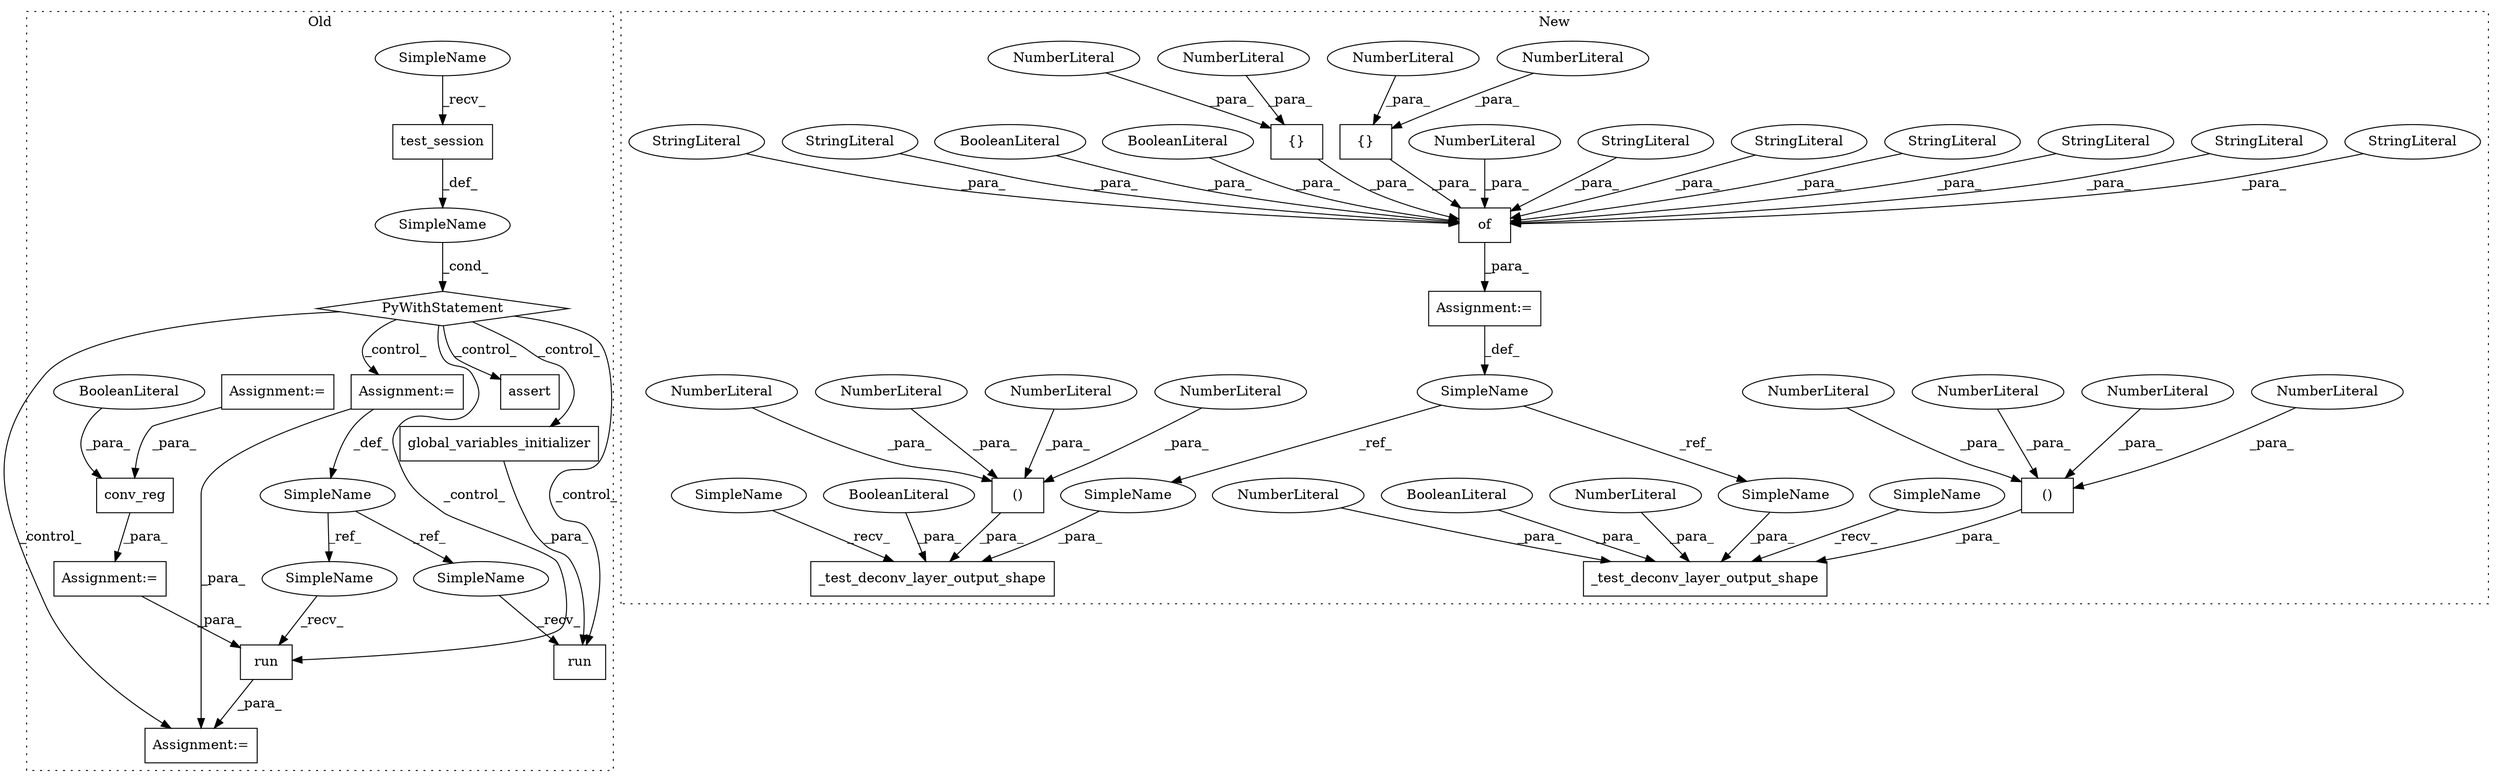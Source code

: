 digraph G {
subgraph cluster0 {
1 [label="run" a="32" s="7245,7261" l="4,1" shape="box"];
3 [label="Assignment:=" a="7" s="7239" l="1" shape="box"];
4 [label="Assignment:=" a="7" s="7068" l="1" shape="box"];
5 [label="Assignment:=" a="7" s="7162" l="4" shape="box"];
6 [label="run" a="32" s="7179,7224" l="4,1" shape="box"];
7 [label="PyWithStatement" a="104" s="7119,7148" l="10,2" shape="diamond"];
8 [label="SimpleName" a="42" s="" l="" shape="ellipse"];
9 [label="SimpleName" a="42" s="7162" l="4" shape="ellipse"];
10 [label="test_session" a="32" s="7134" l="14" shape="box"];
11 [label="global_variables_initializer" a="32" s="7194" l="30" shape="box"];
12 [label="Assignment:=" a="7" s="6927" l="1" shape="box"];
13 [label="assert" a="32" s="7275,7372" l="22,1" shape="box"];
18 [label="conv_reg" a="32" s="7069,7091" l="9,1" shape="box"];
19 [label="BooleanLiteral" a="9" s="7083" l="4" shape="ellipse"];
51 [label="SimpleName" a="42" s="7129" l="4" shape="ellipse"];
56 [label="SimpleName" a="42" s="7174" l="4" shape="ellipse"];
57 [label="SimpleName" a="42" s="7240" l="4" shape="ellipse"];
label = "Old";
style="dotted";
}
subgraph cluster1 {
2 [label="()" a="106" s="7387" l="61" shape="box"];
14 [label="NumberLiteral" a="34" s="7387" l="1" shape="ellipse"];
15 [label="NumberLiteral" a="34" s="7416" l="2" shape="ellipse"];
16 [label="NumberLiteral" a="34" s="7401" l="2" shape="ellipse"];
17 [label="NumberLiteral" a="34" s="7431" l="2" shape="ellipse"];
20 [label="_test_deconv_layer_output_shape" a="32" s="7336,7459" l="32,1" shape="box"];
21 [label="NumberLiteral" a="34" s="7368" l="1" shape="ellipse"];
22 [label="BooleanLiteral" a="9" s="7450" l="5" shape="ellipse"];
23 [label="_test_deconv_layer_output_shape" a="32" s="7202,7324" l="32,1" shape="box"];
24 [label="()" a="106" s="7253" l="61" shape="box"];
25 [label="NumberLiteral" a="34" s="7297" l="2" shape="ellipse"];
26 [label="NumberLiteral" a="34" s="7456" l="3" shape="ellipse"];
27 [label="of" a="32" s="7010,7190" l="3,1" shape="box"];
28 [label="BooleanLiteral" a="9" s="7316" l="4" shape="ellipse"];
29 [label="StringLiteral" a="45" s="7089" l="11" shape="ellipse"];
30 [label="StringLiteral" a="45" s="7107" l="9" shape="ellipse"];
31 [label="StringLiteral" a="45" s="7122" l="11" shape="ellipse"];
32 [label="StringLiteral" a="45" s="7013" l="15" shape="ellipse"];
33 [label="StringLiteral" a="45" s="7032" l="13" shape="ellipse"];
34 [label="StringLiteral" a="45" s="7134" l="7" shape="ellipse"];
35 [label="NumberLiteral" a="34" s="7029" l="2" shape="ellipse"];
36 [label="{}" a="4" s="7055,7061" l="1,1" shape="box"];
37 [label="NumberLiteral" a="34" s="7058" l="1" shape="ellipse"];
38 [label="NumberLiteral" a="34" s="7060" l="1" shape="ellipse"];
39 [label="{}" a="4" s="7081,7087" l="1,1" shape="box"];
40 [label="NumberLiteral" a="34" s="7084" l="1" shape="ellipse"];
41 [label="NumberLiteral" a="34" s="7086" l="1" shape="ellipse"];
42 [label="BooleanLiteral" a="9" s="7101" l="5" shape="ellipse"];
43 [label="BooleanLiteral" a="9" s="7117" l="4" shape="ellipse"];
44 [label="SimpleName" a="42" s="6994" l="11" shape="ellipse"];
45 [label="Assignment:=" a="7" s="7005" l="1" shape="box"];
46 [label="StringLiteral" a="45" s="7063" l="8" shape="ellipse"];
47 [label="StringLiteral" a="45" s="7142" l="15" shape="ellipse"];
48 [label="NumberLiteral" a="34" s="7282" l="2" shape="ellipse"];
49 [label="NumberLiteral" a="34" s="7253" l="1" shape="ellipse"];
50 [label="NumberLiteral" a="34" s="7312" l="2" shape="ellipse"];
52 [label="SimpleName" a="42" s="7197" l="4" shape="ellipse"];
53 [label="SimpleName" a="42" s="7331" l="4" shape="ellipse"];
54 [label="SimpleName" a="42" s="7236" l="11" shape="ellipse"];
55 [label="SimpleName" a="42" s="7370" l="11" shape="ellipse"];
label = "New";
style="dotted";
}
1 -> 3 [label="_para_"];
2 -> 20 [label="_para_"];
4 -> 1 [label="_para_"];
5 -> 9 [label="_def_"];
5 -> 3 [label="_para_"];
7 -> 5 [label="_control_"];
7 -> 1 [label="_control_"];
7 -> 11 [label="_control_"];
7 -> 13 [label="_control_"];
7 -> 6 [label="_control_"];
7 -> 3 [label="_control_"];
8 -> 7 [label="_cond_"];
9 -> 57 [label="_ref_"];
9 -> 56 [label="_ref_"];
10 -> 8 [label="_def_"];
11 -> 6 [label="_para_"];
12 -> 18 [label="_para_"];
14 -> 2 [label="_para_"];
15 -> 2 [label="_para_"];
16 -> 2 [label="_para_"];
17 -> 2 [label="_para_"];
18 -> 4 [label="_para_"];
19 -> 18 [label="_para_"];
21 -> 20 [label="_para_"];
22 -> 20 [label="_para_"];
24 -> 23 [label="_para_"];
25 -> 24 [label="_para_"];
26 -> 20 [label="_para_"];
27 -> 45 [label="_para_"];
28 -> 23 [label="_para_"];
29 -> 27 [label="_para_"];
30 -> 27 [label="_para_"];
31 -> 27 [label="_para_"];
32 -> 27 [label="_para_"];
33 -> 27 [label="_para_"];
34 -> 27 [label="_para_"];
35 -> 27 [label="_para_"];
36 -> 27 [label="_para_"];
37 -> 36 [label="_para_"];
38 -> 36 [label="_para_"];
39 -> 27 [label="_para_"];
40 -> 39 [label="_para_"];
41 -> 39 [label="_para_"];
42 -> 27 [label="_para_"];
43 -> 27 [label="_para_"];
44 -> 55 [label="_ref_"];
44 -> 54 [label="_ref_"];
45 -> 44 [label="_def_"];
46 -> 27 [label="_para_"];
47 -> 27 [label="_para_"];
48 -> 24 [label="_para_"];
49 -> 24 [label="_para_"];
50 -> 24 [label="_para_"];
51 -> 10 [label="_recv_"];
52 -> 23 [label="_recv_"];
53 -> 20 [label="_recv_"];
54 -> 23 [label="_para_"];
55 -> 20 [label="_para_"];
56 -> 6 [label="_recv_"];
57 -> 1 [label="_recv_"];
}